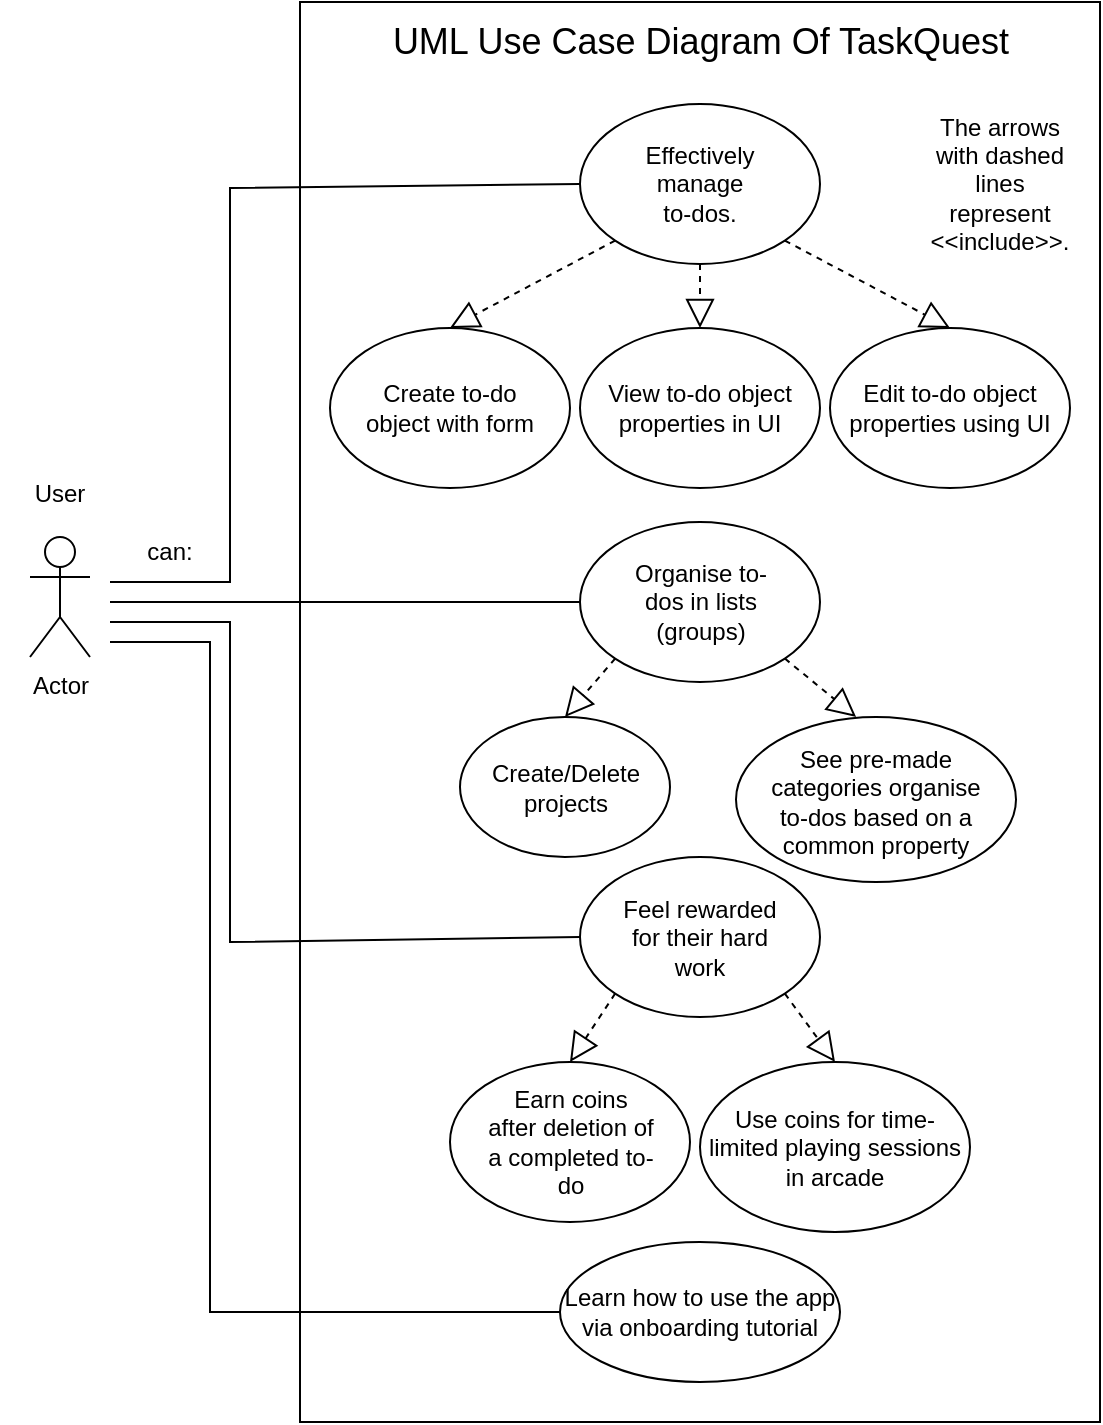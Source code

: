 <mxfile version="25.0.1">
  <diagram name="Page-1" id="cWjBg0mMdGARO_29oUkw">
    <mxGraphModel dx="1120" dy="547" grid="1" gridSize="10" guides="1" tooltips="1" connect="1" arrows="1" fold="1" page="1" pageScale="1" pageWidth="850" pageHeight="1100" math="0" shadow="0">
      <root>
        <mxCell id="0" />
        <mxCell id="1" parent="0" />
        <mxCell id="pr5d2caCac0nk4MrqDay-2" value="" style="rounded=0;whiteSpace=wrap;html=1;" parent="1" vertex="1">
          <mxGeometry x="225" width="400" height="710" as="geometry" />
        </mxCell>
        <mxCell id="pr5d2caCac0nk4MrqDay-3" value="&lt;font style=&quot;font-size: 18px;&quot;&gt;UML Use Case Diagram Of TaskQuest&lt;/font&gt;" style="text;html=1;align=center;verticalAlign=middle;whiteSpace=wrap;rounded=0;" parent="1" vertex="1">
          <mxGeometry x="268" width="315" height="40" as="geometry" />
        </mxCell>
        <mxCell id="pr5d2caCac0nk4MrqDay-4" value="" style="ellipse;whiteSpace=wrap;html=1;" parent="1" vertex="1">
          <mxGeometry x="365" y="51" width="120" height="80" as="geometry" />
        </mxCell>
        <mxCell id="pr5d2caCac0nk4MrqDay-5" value="Effectively manage to-dos." style="text;html=1;align=center;verticalAlign=middle;whiteSpace=wrap;rounded=0;" parent="1" vertex="1">
          <mxGeometry x="395" y="71" width="60" height="40" as="geometry" />
        </mxCell>
        <mxCell id="pr5d2caCac0nk4MrqDay-7" value="Actor" style="shape=umlActor;verticalLabelPosition=bottom;verticalAlign=top;html=1;outlineConnect=0;" parent="1" vertex="1">
          <mxGeometry x="90" y="267.5" width="30" height="60" as="geometry" />
        </mxCell>
        <mxCell id="wMsvWjjIKzqpTzz2eaQ6-1" value="User" style="text;html=1;align=center;verticalAlign=middle;whiteSpace=wrap;rounded=0;" parent="1" vertex="1">
          <mxGeometry x="75" y="230.5" width="60" height="30" as="geometry" />
        </mxCell>
        <mxCell id="wMsvWjjIKzqpTzz2eaQ6-2" value="" style="endArrow=none;html=1;rounded=0;exitX=0;exitY=0.5;exitDx=0;exitDy=0;" parent="1" source="pr5d2caCac0nk4MrqDay-4" edge="1">
          <mxGeometry width="50" height="50" relative="1" as="geometry">
            <mxPoint x="400" y="233" as="sourcePoint" />
            <mxPoint x="130" y="290" as="targetPoint" />
            <Array as="points">
              <mxPoint x="190" y="93" />
              <mxPoint x="190" y="290" />
            </Array>
          </mxGeometry>
        </mxCell>
        <mxCell id="wMsvWjjIKzqpTzz2eaQ6-4" value="" style="ellipse;whiteSpace=wrap;html=1;" parent="1" vertex="1">
          <mxGeometry x="240" y="163" width="120" height="80" as="geometry" />
        </mxCell>
        <mxCell id="wMsvWjjIKzqpTzz2eaQ6-5" value="Create to-do object with form" style="text;html=1;align=center;verticalAlign=middle;whiteSpace=wrap;rounded=0;" parent="1" vertex="1">
          <mxGeometry x="255" y="178" width="90" height="50" as="geometry" />
        </mxCell>
        <mxCell id="wMsvWjjIKzqpTzz2eaQ6-6" value="" style="ellipse;whiteSpace=wrap;html=1;" parent="1" vertex="1">
          <mxGeometry x="365" y="163" width="120" height="80" as="geometry" />
        </mxCell>
        <mxCell id="wMsvWjjIKzqpTzz2eaQ6-7" value="" style="endArrow=block;dashed=1;endFill=0;endSize=12;html=1;rounded=0;exitX=0;exitY=1;exitDx=0;exitDy=0;entryX=0.5;entryY=0;entryDx=0;entryDy=0;" parent="1" source="pr5d2caCac0nk4MrqDay-4" target="wMsvWjjIKzqpTzz2eaQ6-4" edge="1">
          <mxGeometry width="160" relative="1" as="geometry">
            <mxPoint x="340" y="213" as="sourcePoint" />
            <mxPoint x="500" y="213" as="targetPoint" />
          </mxGeometry>
        </mxCell>
        <mxCell id="wMsvWjjIKzqpTzz2eaQ6-8" value="View to-do object properties in UI" style="text;html=1;align=center;verticalAlign=middle;whiteSpace=wrap;rounded=0;" parent="1" vertex="1">
          <mxGeometry x="375" y="188" width="100" height="30" as="geometry" />
        </mxCell>
        <mxCell id="wMsvWjjIKzqpTzz2eaQ6-9" value="" style="endArrow=block;dashed=1;endFill=0;endSize=12;html=1;rounded=0;exitX=0.5;exitY=1;exitDx=0;exitDy=0;entryX=0.5;entryY=0;entryDx=0;entryDy=0;" parent="1" source="pr5d2caCac0nk4MrqDay-4" target="wMsvWjjIKzqpTzz2eaQ6-6" edge="1">
          <mxGeometry width="160" relative="1" as="geometry">
            <mxPoint x="340" y="213" as="sourcePoint" />
            <mxPoint x="500" y="213" as="targetPoint" />
          </mxGeometry>
        </mxCell>
        <mxCell id="wMsvWjjIKzqpTzz2eaQ6-10" value="" style="ellipse;whiteSpace=wrap;html=1;" parent="1" vertex="1">
          <mxGeometry x="490" y="163" width="120" height="80" as="geometry" />
        </mxCell>
        <mxCell id="wMsvWjjIKzqpTzz2eaQ6-11" value="Edit to-do object properties using UI" style="text;html=1;align=center;verticalAlign=middle;whiteSpace=wrap;rounded=0;" parent="1" vertex="1">
          <mxGeometry x="495" y="175.5" width="110" height="55" as="geometry" />
        </mxCell>
        <mxCell id="wMsvWjjIKzqpTzz2eaQ6-12" value="" style="endArrow=block;dashed=1;endFill=0;endSize=12;html=1;rounded=0;exitX=1;exitY=1;exitDx=0;exitDy=0;entryX=0.5;entryY=0;entryDx=0;entryDy=0;" parent="1" source="pr5d2caCac0nk4MrqDay-4" target="wMsvWjjIKzqpTzz2eaQ6-10" edge="1">
          <mxGeometry width="160" relative="1" as="geometry">
            <mxPoint x="340" y="173" as="sourcePoint" />
            <mxPoint x="500" y="173" as="targetPoint" />
          </mxGeometry>
        </mxCell>
        <mxCell id="wMsvWjjIKzqpTzz2eaQ6-13" value="The arrows with dashed lines represent &amp;lt;&amp;lt;include&amp;gt;&amp;gt;." style="text;html=1;align=center;verticalAlign=middle;whiteSpace=wrap;rounded=0;" parent="1" vertex="1">
          <mxGeometry x="540" y="51" width="70" height="80" as="geometry" />
        </mxCell>
        <mxCell id="wMsvWjjIKzqpTzz2eaQ6-16" value="" style="ellipse;whiteSpace=wrap;html=1;" parent="1" vertex="1">
          <mxGeometry x="365" y="260" width="120" height="80" as="geometry" />
        </mxCell>
        <mxCell id="wMsvWjjIKzqpTzz2eaQ6-17" value="Organise to-dos in lists (groups)" style="text;html=1;align=center;verticalAlign=middle;whiteSpace=wrap;rounded=0;" parent="1" vertex="1">
          <mxGeometry x="388" y="272.5" width="75" height="55" as="geometry" />
        </mxCell>
        <mxCell id="wMsvWjjIKzqpTzz2eaQ6-19" value="" style="endArrow=none;html=1;rounded=0;exitX=0;exitY=0.5;exitDx=0;exitDy=0;" parent="1" source="wMsvWjjIKzqpTzz2eaQ6-16" edge="1">
          <mxGeometry width="50" height="50" relative="1" as="geometry">
            <mxPoint x="400" y="290" as="sourcePoint" />
            <mxPoint x="130" y="300" as="targetPoint" />
          </mxGeometry>
        </mxCell>
        <mxCell id="wMsvWjjIKzqpTzz2eaQ6-20" value="" style="ellipse;whiteSpace=wrap;html=1;" parent="1" vertex="1">
          <mxGeometry x="305" y="357.5" width="105" height="70" as="geometry" />
        </mxCell>
        <mxCell id="wMsvWjjIKzqpTzz2eaQ6-21" value="Create/Delete projects" style="text;html=1;align=center;verticalAlign=middle;whiteSpace=wrap;rounded=0;" parent="1" vertex="1">
          <mxGeometry x="322.5" y="377.5" width="70" height="30" as="geometry" />
        </mxCell>
        <mxCell id="wMsvWjjIKzqpTzz2eaQ6-22" value="" style="endArrow=block;dashed=1;endFill=0;endSize=12;html=1;rounded=0;entryX=0.5;entryY=0;entryDx=0;entryDy=0;exitX=0;exitY=1;exitDx=0;exitDy=0;" parent="1" source="wMsvWjjIKzqpTzz2eaQ6-16" target="wMsvWjjIKzqpTzz2eaQ6-20" edge="1">
          <mxGeometry width="160" relative="1" as="geometry">
            <mxPoint x="340" y="260" as="sourcePoint" />
            <mxPoint x="500" y="260" as="targetPoint" />
          </mxGeometry>
        </mxCell>
        <mxCell id="wMsvWjjIKzqpTzz2eaQ6-23" value="" style="ellipse;whiteSpace=wrap;html=1;" parent="1" vertex="1">
          <mxGeometry x="443" y="357.5" width="140" height="82.5" as="geometry" />
        </mxCell>
        <mxCell id="wMsvWjjIKzqpTzz2eaQ6-24" value="See pre-made categories organise to-dos based on a common property" style="text;html=1;align=center;verticalAlign=middle;whiteSpace=wrap;rounded=0;" parent="1" vertex="1">
          <mxGeometry x="458" y="372.5" width="110" height="55" as="geometry" />
        </mxCell>
        <mxCell id="wMsvWjjIKzqpTzz2eaQ6-25" value="" style="endArrow=block;dashed=1;endFill=0;endSize=12;html=1;rounded=0;entryX=0.429;entryY=0;entryDx=0;entryDy=0;entryPerimeter=0;exitX=1;exitY=1;exitDx=0;exitDy=0;" parent="1" source="wMsvWjjIKzqpTzz2eaQ6-16" target="wMsvWjjIKzqpTzz2eaQ6-23" edge="1">
          <mxGeometry width="160" relative="1" as="geometry">
            <mxPoint x="340" y="260" as="sourcePoint" />
            <mxPoint x="500" y="260" as="targetPoint" />
          </mxGeometry>
        </mxCell>
        <mxCell id="wMsvWjjIKzqpTzz2eaQ6-26" value="" style="endArrow=none;html=1;rounded=0;entryX=0;entryY=0.5;entryDx=0;entryDy=0;" parent="1" target="wMsvWjjIKzqpTzz2eaQ6-27" edge="1">
          <mxGeometry width="50" height="50" relative="1" as="geometry">
            <mxPoint x="130" y="310" as="sourcePoint" />
            <mxPoint x="450" y="360" as="targetPoint" />
            <Array as="points">
              <mxPoint x="190" y="310" />
              <mxPoint x="190" y="470" />
            </Array>
          </mxGeometry>
        </mxCell>
        <mxCell id="wMsvWjjIKzqpTzz2eaQ6-27" value="" style="ellipse;whiteSpace=wrap;html=1;" parent="1" vertex="1">
          <mxGeometry x="365" y="427.5" width="120" height="80" as="geometry" />
        </mxCell>
        <mxCell id="wMsvWjjIKzqpTzz2eaQ6-28" value="Feel rewarded for their hard work" style="text;html=1;align=center;verticalAlign=middle;whiteSpace=wrap;rounded=0;" parent="1" vertex="1">
          <mxGeometry x="385" y="452.5" width="80" height="30" as="geometry" />
        </mxCell>
        <mxCell id="wMsvWjjIKzqpTzz2eaQ6-29" value="can:" style="text;html=1;align=center;verticalAlign=middle;whiteSpace=wrap;rounded=0;" parent="1" vertex="1">
          <mxGeometry x="130" y="260" width="60" height="30" as="geometry" />
        </mxCell>
        <mxCell id="wMsvWjjIKzqpTzz2eaQ6-30" value="" style="ellipse;whiteSpace=wrap;html=1;" parent="1" vertex="1">
          <mxGeometry x="300" y="530" width="120" height="80" as="geometry" />
        </mxCell>
        <mxCell id="wMsvWjjIKzqpTzz2eaQ6-31" value="Earn coins after deletion of a completed to-do" style="text;html=1;align=center;verticalAlign=middle;whiteSpace=wrap;rounded=0;" parent="1" vertex="1">
          <mxGeometry x="317.5" y="542.5" width="85" height="55" as="geometry" />
        </mxCell>
        <mxCell id="wMsvWjjIKzqpTzz2eaQ6-32" value="" style="endArrow=block;dashed=1;endFill=0;endSize=12;html=1;rounded=0;entryX=0.5;entryY=0;entryDx=0;entryDy=0;exitX=0;exitY=1;exitDx=0;exitDy=0;" parent="1" source="wMsvWjjIKzqpTzz2eaQ6-27" target="wMsvWjjIKzqpTzz2eaQ6-30" edge="1">
          <mxGeometry width="160" relative="1" as="geometry">
            <mxPoint x="340" y="430" as="sourcePoint" />
            <mxPoint x="500" y="430" as="targetPoint" />
          </mxGeometry>
        </mxCell>
        <mxCell id="wMsvWjjIKzqpTzz2eaQ6-33" value="Use coins for time-limited playing sessions in arcade" style="ellipse;whiteSpace=wrap;html=1;" parent="1" vertex="1">
          <mxGeometry x="425" y="530" width="135" height="85" as="geometry" />
        </mxCell>
        <mxCell id="wMsvWjjIKzqpTzz2eaQ6-34" value="" style="endArrow=block;dashed=1;endFill=0;endSize=12;html=1;rounded=0;entryX=0.5;entryY=0;entryDx=0;entryDy=0;exitX=1;exitY=1;exitDx=0;exitDy=0;" parent="1" source="wMsvWjjIKzqpTzz2eaQ6-27" target="wMsvWjjIKzqpTzz2eaQ6-33" edge="1">
          <mxGeometry width="160" relative="1" as="geometry">
            <mxPoint x="340" y="390" as="sourcePoint" />
            <mxPoint x="500" y="390" as="targetPoint" />
          </mxGeometry>
        </mxCell>
        <mxCell id="Ug8IrcGmIMjln49FOJdM-3" value="Learn how to use the app via onboarding tutorial" style="ellipse;whiteSpace=wrap;html=1;" vertex="1" parent="1">
          <mxGeometry x="355" y="620" width="140" height="70" as="geometry" />
        </mxCell>
        <mxCell id="Ug8IrcGmIMjln49FOJdM-4" value="" style="endArrow=none;html=1;rounded=0;exitX=0;exitY=0.5;exitDx=0;exitDy=0;" edge="1" parent="1" source="Ug8IrcGmIMjln49FOJdM-3">
          <mxGeometry width="50" height="50" relative="1" as="geometry">
            <mxPoint x="400" y="560" as="sourcePoint" />
            <mxPoint x="130" y="320" as="targetPoint" />
            <Array as="points">
              <mxPoint x="180" y="655" />
              <mxPoint x="180" y="320" />
            </Array>
          </mxGeometry>
        </mxCell>
      </root>
    </mxGraphModel>
  </diagram>
</mxfile>
